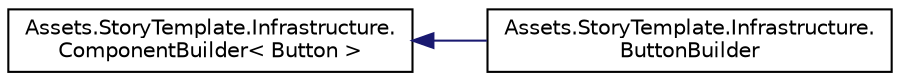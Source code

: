 digraph "Graphical Class Hierarchy"
{
  edge [fontname="Helvetica",fontsize="10",labelfontname="Helvetica",labelfontsize="10"];
  node [fontname="Helvetica",fontsize="10",shape=record];
  rankdir="LR";
  Node1 [label="Assets.StoryTemplate.Infrastructure.\lComponentBuilder\< Button \>",height=0.2,width=0.4,color="black", fillcolor="white", style="filled",URL="$d2/d76/classAssets_1_1StoryTemplate_1_1Infrastructure_1_1ComponentBuilder.html"];
  Node1 -> Node2 [dir="back",color="midnightblue",fontsize="10",style="solid",fontname="Helvetica"];
  Node2 [label="Assets.StoryTemplate.Infrastructure.\lButtonBuilder",height=0.2,width=0.4,color="black", fillcolor="white", style="filled",URL="$db/d3c/classAssets_1_1StoryTemplate_1_1Infrastructure_1_1ButtonBuilder.html"];
}
